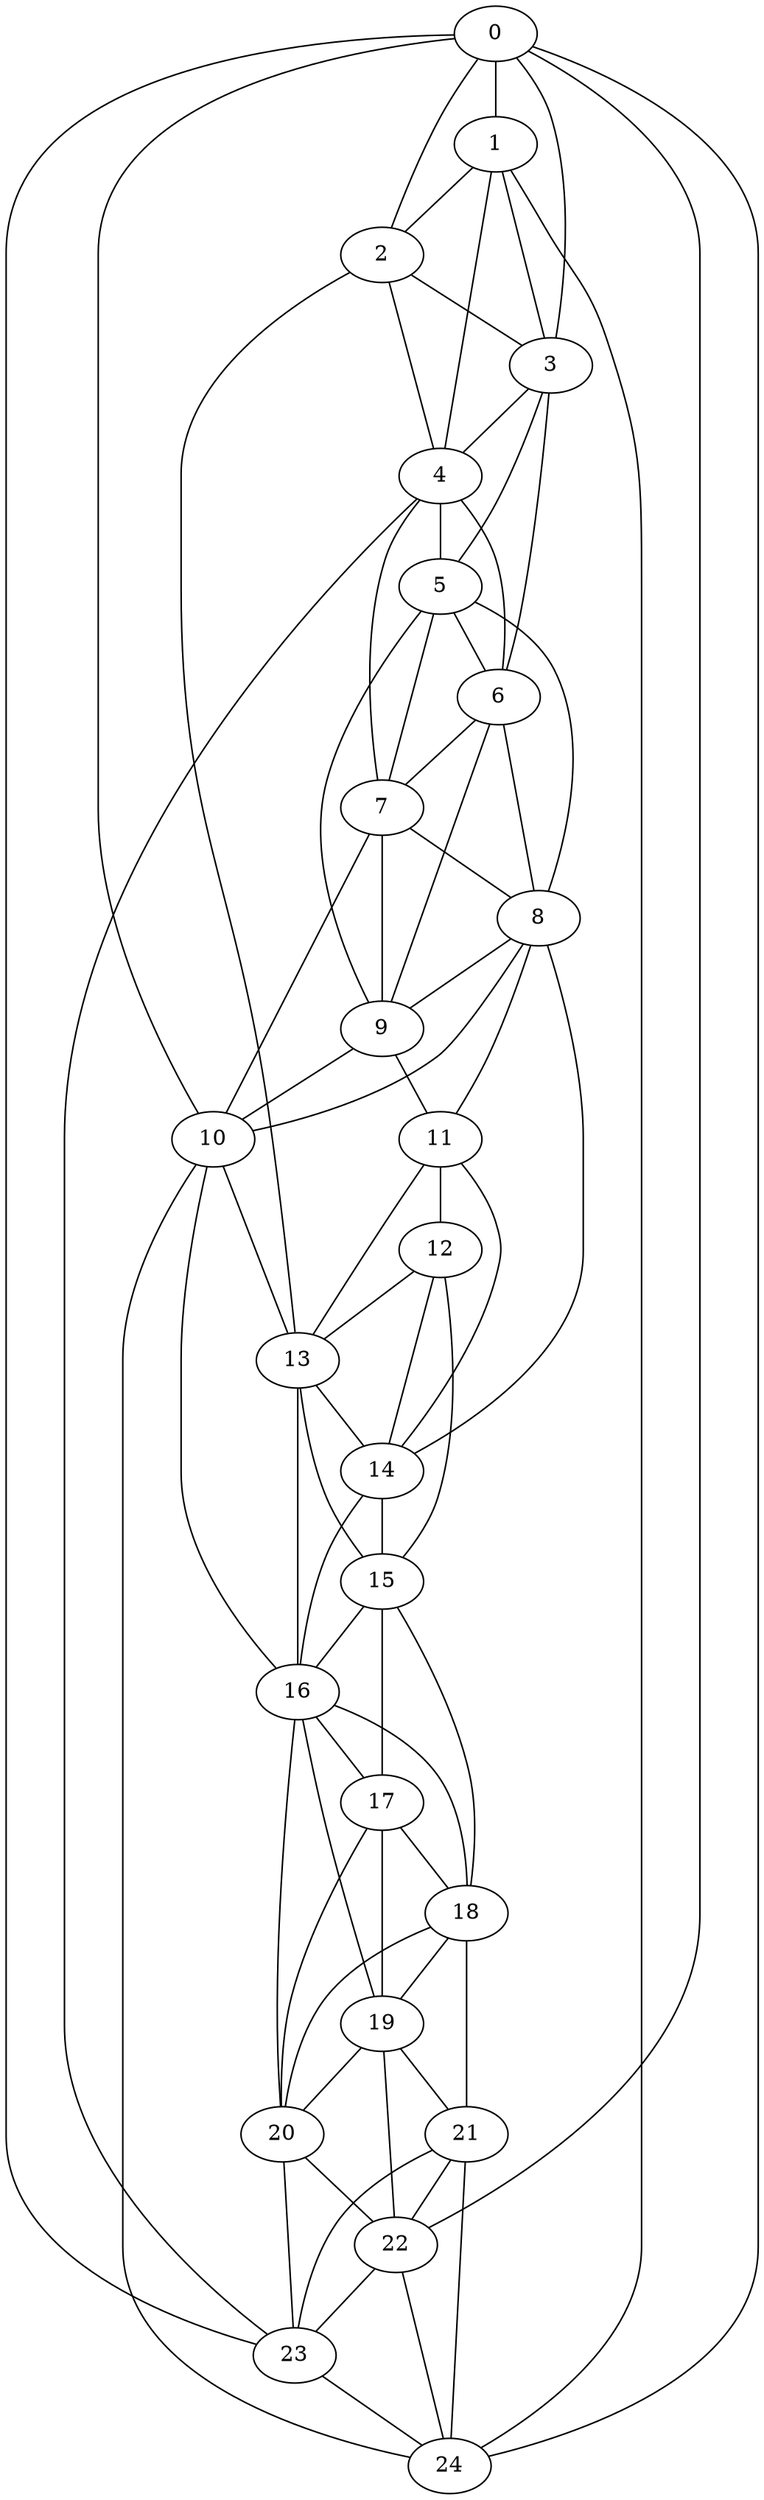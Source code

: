 strict graph "watts_strogatz_graph(25,6,0.1)" {
0;
1;
2;
3;
4;
5;
6;
7;
8;
9;
10;
11;
12;
13;
14;
15;
16;
17;
18;
19;
20;
21;
22;
23;
24;
0 -- 1  [is_available=True, prob="1.0"];
0 -- 2  [is_available=True, prob="0.402729064522"];
0 -- 3  [is_available=True, prob="0.985753660622"];
0 -- 10  [is_available=True, prob="0.666400277404"];
0 -- 22  [is_available=True, prob="0.337720083646"];
0 -- 23  [is_available=True, prob="0.255504384938"];
0 -- 24  [is_available=True, prob="0.227054697707"];
1 -- 2  [is_available=True, prob="0.856318277504"];
1 -- 3  [is_available=True, prob="1.0"];
1 -- 4  [is_available=True, prob="1.0"];
1 -- 24  [is_available=True, prob="0.23762810514"];
2 -- 3  [is_available=True, prob="0.780400711671"];
2 -- 4  [is_available=True, prob="0.623264691899"];
2 -- 13  [is_available=True, prob="0.801038487459"];
3 -- 4  [is_available=True, prob="1.0"];
3 -- 5  [is_available=True, prob="0.274136137269"];
3 -- 6  [is_available=True, prob="0.46875036489"];
4 -- 5  [is_available=True, prob="0.75546056741"];
4 -- 6  [is_available=True, prob="1.0"];
4 -- 7  [is_available=True, prob="1.0"];
4 -- 23  [is_available=True, prob="1.0"];
5 -- 6  [is_available=True, prob="0.142990748683"];
5 -- 7  [is_available=True, prob="1.0"];
5 -- 8  [is_available=True, prob="0.528523246887"];
5 -- 9  [is_available=True, prob="0.247448925339"];
6 -- 7  [is_available=True, prob="0.801973358229"];
6 -- 8  [is_available=True, prob="0.377496094687"];
6 -- 9  [is_available=True, prob="0.301157469925"];
7 -- 8  [is_available=True, prob="0.959078265"];
7 -- 9  [is_available=True, prob="0.160287548217"];
7 -- 10  [is_available=True, prob="0.173337650404"];
8 -- 9  [is_available=True, prob="0.538127155774"];
8 -- 10  [is_available=True, prob="0.713931965515"];
8 -- 11  [is_available=True, prob="1.0"];
8 -- 14  [is_available=True, prob="0.411967582218"];
9 -- 10  [is_available=True, prob="0.266850340317"];
9 -- 11  [is_available=True, prob="0.2656552287"];
10 -- 13  [is_available=True, prob="0.0122536150105"];
10 -- 16  [is_available=True, prob="0.667966329856"];
10 -- 24  [is_available=True, prob="0.498537444764"];
11 -- 12  [is_available=True, prob="0.76099363035"];
11 -- 13  [is_available=True, prob="0.531177254275"];
11 -- 14  [is_available=True, prob="1.0"];
12 -- 13  [is_available=True, prob="0.678926452951"];
12 -- 14  [is_available=True, prob="0.951230674428"];
12 -- 15  [is_available=True, prob="0.0230454880285"];
13 -- 14  [is_available=True, prob="0.701312123913"];
13 -- 15  [is_available=True, prob="0.532634253975"];
13 -- 16  [is_available=True, prob="0.238801013793"];
14 -- 15  [is_available=True, prob="0.65144969498"];
14 -- 16  [is_available=True, prob="1.0"];
15 -- 16  [is_available=True, prob="0.86761232356"];
15 -- 17  [is_available=True, prob="0.80544410404"];
15 -- 18  [is_available=True, prob="1.0"];
16 -- 17  [is_available=True, prob="1.0"];
16 -- 18  [is_available=True, prob="0.360674002679"];
16 -- 19  [is_available=True, prob="1.0"];
16 -- 20  [is_available=True, prob="0.975050588263"];
17 -- 18  [is_available=True, prob="0.949986205075"];
17 -- 19  [is_available=True, prob="0.87935074241"];
17 -- 20  [is_available=True, prob="0.336801993953"];
18 -- 19  [is_available=True, prob="1.0"];
18 -- 20  [is_available=True, prob="0.167593315301"];
18 -- 21  [is_available=True, prob="1.0"];
19 -- 20  [is_available=True, prob="0.569217663601"];
19 -- 21  [is_available=True, prob="1.0"];
19 -- 22  [is_available=True, prob="0.659593615011"];
20 -- 22  [is_available=True, prob="0.0313887137239"];
20 -- 23  [is_available=True, prob="1.0"];
21 -- 22  [is_available=True, prob="0.33595517449"];
21 -- 23  [is_available=True, prob="0.846977824508"];
21 -- 24  [is_available=True, prob="1.0"];
22 -- 23  [is_available=True, prob="0.570449698343"];
22 -- 24  [is_available=True, prob="0.905476918085"];
23 -- 24  [is_available=True, prob="0.217758215856"];
}
